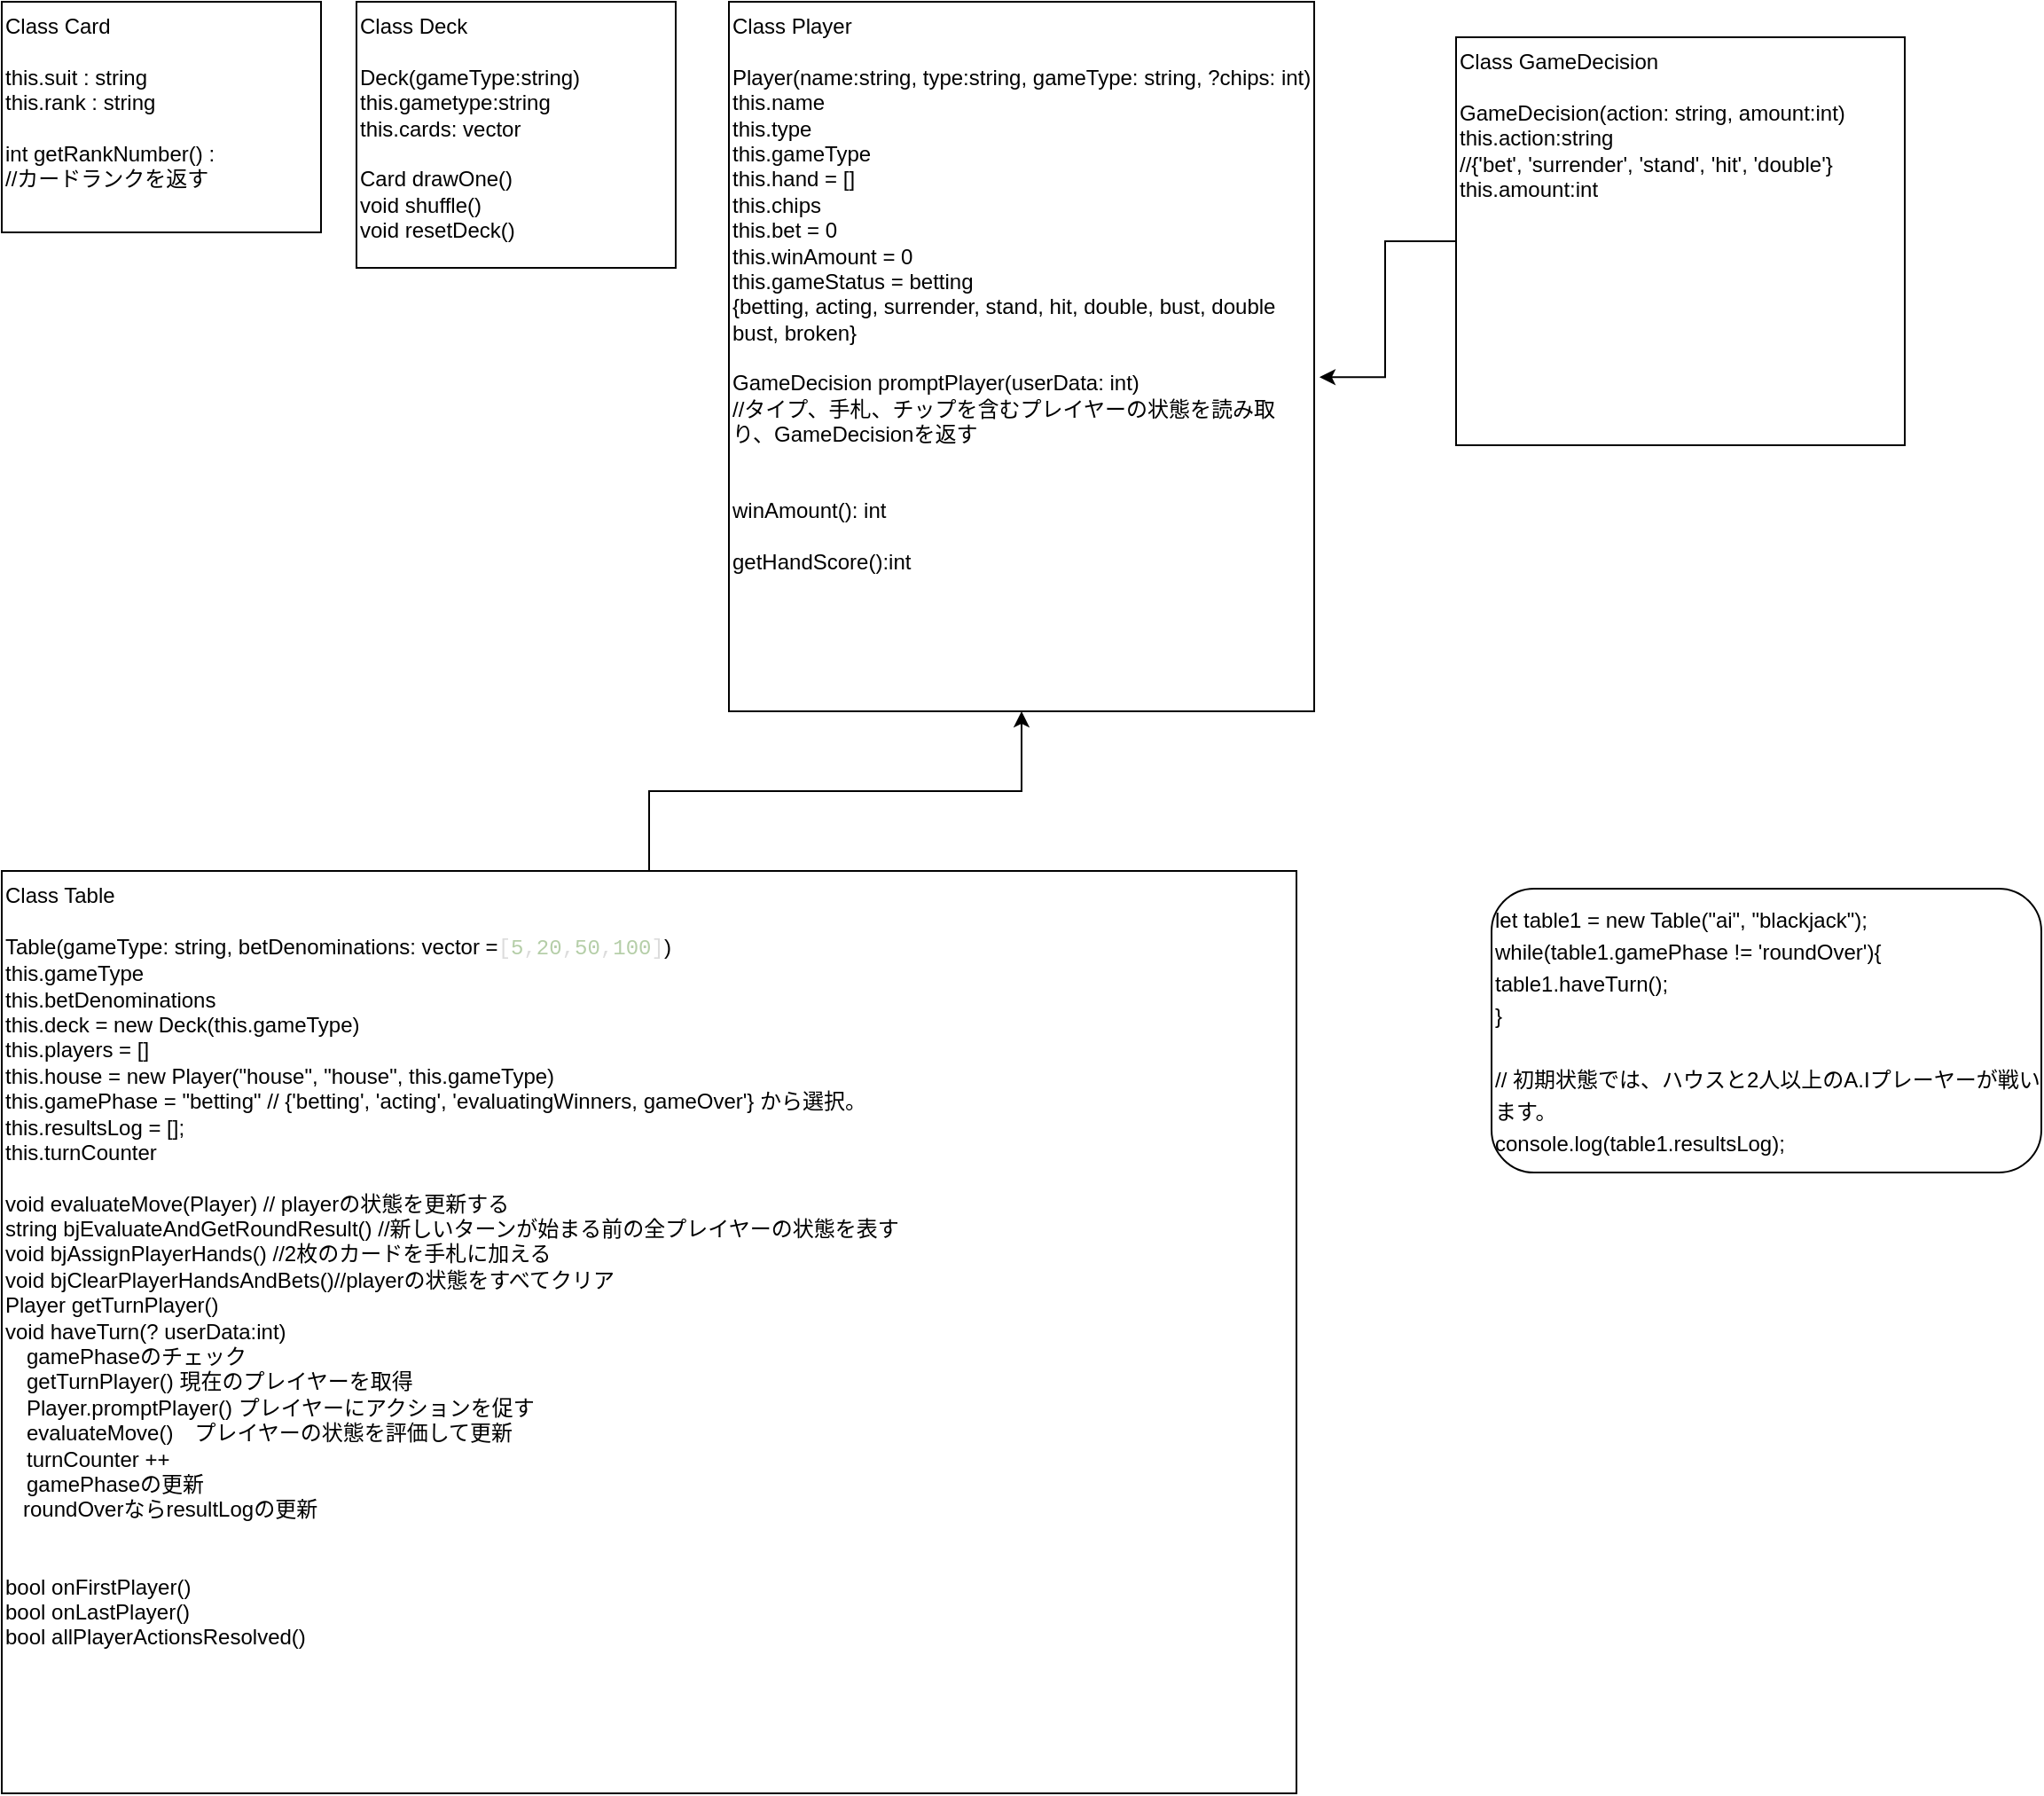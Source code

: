 <mxfile>
    <diagram id="sZUxP7IMYcRehHt-g45I" name="Page-1">
        <mxGraphModel dx="1106" dy="680" grid="1" gridSize="10" guides="1" tooltips="1" connect="1" arrows="1" fold="1" page="1" pageScale="1" pageWidth="827" pageHeight="1169" math="0" shadow="0">
            <root>
                <mxCell id="0"/>
                <mxCell id="1" parent="0"/>
                <mxCell id="2" value="Class Card&lt;br&gt;&lt;br&gt;this.suit : string&lt;br&gt;this.rank : string&lt;br&gt;&lt;br&gt;int getRankNumber() :&amp;nbsp;&lt;br&gt;//カードランクを返す" style="rounded=0;whiteSpace=wrap;html=1;align=left;verticalAlign=top;" parent="1" vertex="1">
                    <mxGeometry x="20" y="50" width="180" height="130" as="geometry"/>
                </mxCell>
                <mxCell id="3" value="Class Deck&lt;br&gt;&lt;br&gt;Deck(gameType:string)&lt;br&gt;this.gametype:string&lt;br&gt;this.cards: vector&lt;br&gt;&lt;br&gt;Card drawOne()&lt;br&gt;void shuffle()&lt;br&gt;void resetDeck()" style="rounded=0;whiteSpace=wrap;html=1;align=left;verticalAlign=top;" parent="1" vertex="1">
                    <mxGeometry x="220" y="50" width="180" height="150" as="geometry"/>
                </mxCell>
                <mxCell id="5" value="Class Player&lt;br&gt;&lt;br&gt;Player(name:string, type:string, gameType: string, ?chips: int)&lt;br&gt;this.name&lt;br&gt;this.type&lt;br&gt;this.gameType&lt;br&gt;this.hand = []&lt;br&gt;this.chips&lt;br&gt;this.bet = 0&lt;br&gt;this.winAmount = 0&lt;br&gt;this.gameStatus = betting&lt;br&gt;{betting, acting, surrender, stand, hit, double, bust, double bust, broken}&lt;br&gt;&lt;br&gt;GameDecision promptPlayer(userData: int) &lt;br&gt;//タイプ、手札、チップを含むプレイヤーの状態を読み取り、GameDecisionを返す&lt;br&gt;&lt;br&gt;&lt;br&gt;winAmount(): int&lt;br&gt;&lt;br&gt;getHandScore():int" style="rounded=0;whiteSpace=wrap;html=1;align=left;verticalAlign=top;" parent="1" vertex="1">
                    <mxGeometry x="430" y="50" width="330" height="400" as="geometry"/>
                </mxCell>
                <mxCell id="10" style="edgeStyle=orthogonalEdgeStyle;rounded=0;orthogonalLoop=1;jettySize=auto;html=1;entryX=1.009;entryY=0.529;entryDx=0;entryDy=0;entryPerimeter=0;" parent="1" source="6" target="5" edge="1">
                    <mxGeometry relative="1" as="geometry"/>
                </mxCell>
                <mxCell id="6" value="Class GameDecision&lt;br&gt;&lt;br&gt;GameDecision(action: string, amount:int)&lt;br&gt;this.action:string &lt;br&gt;//{'bet', 'surrender', 'stand', 'hit', 'double'}&lt;br&gt;this.amount:int" style="rounded=0;whiteSpace=wrap;html=1;align=left;verticalAlign=top;" parent="1" vertex="1">
                    <mxGeometry x="840" y="70" width="253" height="230" as="geometry"/>
                </mxCell>
                <mxCell id="9" style="edgeStyle=orthogonalEdgeStyle;rounded=0;orthogonalLoop=1;jettySize=auto;html=1;entryX=0.5;entryY=1;entryDx=0;entryDy=0;" parent="1" source="7" target="5" edge="1">
                    <mxGeometry relative="1" as="geometry"/>
                </mxCell>
                <mxCell id="7" value="Class Table&lt;br&gt;&lt;br&gt;Table(gameType: string, betDenominations: vector =&lt;span style=&quot;font-family: &amp;#34;menlo&amp;#34; , &amp;#34;monaco&amp;#34; , &amp;#34;courier new&amp;#34; , monospace ; color: rgb(220 , 220 , 220)&quot;&gt;[&lt;/span&gt;&lt;span style=&quot;font-family: &amp;#34;menlo&amp;#34; , &amp;#34;monaco&amp;#34; , &amp;#34;courier new&amp;#34; , monospace ; color: rgb(181 , 206 , 168)&quot;&gt;5&lt;/span&gt;&lt;span style=&quot;font-family: &amp;#34;menlo&amp;#34; , &amp;#34;monaco&amp;#34; , &amp;#34;courier new&amp;#34; , monospace ; color: rgb(220 , 220 , 220)&quot;&gt;,&lt;/span&gt;&lt;span style=&quot;font-family: &amp;#34;menlo&amp;#34; , &amp;#34;monaco&amp;#34; , &amp;#34;courier new&amp;#34; , monospace ; color: rgb(181 , 206 , 168)&quot;&gt;20&lt;/span&gt;&lt;span style=&quot;font-family: &amp;#34;menlo&amp;#34; , &amp;#34;monaco&amp;#34; , &amp;#34;courier new&amp;#34; , monospace ; color: rgb(220 , 220 , 220)&quot;&gt;,&lt;/span&gt;&lt;span style=&quot;font-family: &amp;#34;menlo&amp;#34; , &amp;#34;monaco&amp;#34; , &amp;#34;courier new&amp;#34; , monospace ; color: rgb(181 , 206 , 168)&quot;&gt;50&lt;/span&gt;&lt;span style=&quot;font-family: &amp;#34;menlo&amp;#34; , &amp;#34;monaco&amp;#34; , &amp;#34;courier new&amp;#34; , monospace ; color: rgb(220 , 220 , 220)&quot;&gt;,&lt;/span&gt;&lt;span style=&quot;font-family: &amp;#34;menlo&amp;#34; , &amp;#34;monaco&amp;#34; , &amp;#34;courier new&amp;#34; , monospace ; color: rgb(181 , 206 , 168)&quot;&gt;100&lt;/span&gt;&lt;span style=&quot;font-family: &amp;#34;menlo&amp;#34; , &amp;#34;monaco&amp;#34; , &amp;#34;courier new&amp;#34; , monospace ; color: rgb(220 , 220 , 220)&quot;&gt;]&lt;/span&gt;&lt;span&gt;)&lt;/span&gt;&lt;br&gt;this.gameType&lt;br&gt;this.betDenominations&lt;br&gt;this.deck = new Deck(this.gameType)&lt;br&gt;this.players = []&lt;br&gt;this.house = new Player(&quot;house&quot;, &quot;house&quot;, this.gameType)&lt;br&gt;this.gamePhase = &quot;betting&quot; // {'betting', 'acting', 'evaluatingWinners, gameOver'} から選択。&lt;br&gt;this.resultsLog = [];&lt;br&gt;this.turnCounter&lt;br&gt;&lt;br&gt;void evaluateMove(Player) // playerの状態を更新する&lt;br&gt;string bjEvaluateAndGetRoundResult() //新しいターンが始まる前の全プレイヤーの状態を表す&lt;br&gt;void bjAssignPlayerHands() //2枚のカードを手札に加える&lt;br&gt;void bjClearPlayerHandsAndBets()//playerの状態をすべてクリア&lt;br&gt;Player getTurnPlayer()&lt;br&gt;void haveTurn(? userData:int)&amp;nbsp;&lt;br&gt;　gamePhaseのチェック&lt;br&gt;　getTurnPlayer() 現在のプレイヤーを取得&lt;br&gt;　Player.promptPlayer() プレイヤーにアクションを促す&lt;br&gt;　evaluateMove()　プレイヤーの状態を評価して更新&lt;br&gt;　turnCounter ++&lt;br&gt;　gamePhaseの更新&lt;br&gt;&amp;nbsp; &amp;nbsp;roundOverならresultLogの更新&lt;br&gt;&amp;nbsp;&lt;br&gt;&lt;br&gt;bool onFirstPlayer()&lt;br&gt;bool onLastPlayer()&lt;br&gt;bool allPlayerActionsResolved()" style="rounded=0;whiteSpace=wrap;html=1;align=left;verticalAlign=top;" parent="1" vertex="1">
                    <mxGeometry x="20" y="540" width="730" height="520" as="geometry"/>
                </mxCell>
                <mxCell id="11" value="&lt;div style=&quot;line-height: 18px&quot;&gt;&lt;div&gt;let table1 = new Table(&quot;ai&quot;, &quot;blackjack&quot;);&lt;/div&gt;&lt;div&gt;while(table1.gamePhase != 'roundOver'){&lt;/div&gt;&lt;div&gt;    table1.haveTurn();&lt;/div&gt;&lt;div&gt;}&lt;/div&gt;&lt;br&gt;&lt;div&gt;// 初期状態では、ハウスと2人以上のA.Iプレーヤーが戦います。&lt;/div&gt;&lt;div&gt;console.log(table1.resultsLog);&lt;/div&gt;&lt;/div&gt;" style="rounded=1;whiteSpace=wrap;html=1;align=left;" parent="1" vertex="1">
                    <mxGeometry x="860" y="550" width="310" height="160" as="geometry"/>
                </mxCell>
            </root>
        </mxGraphModel>
    </diagram>
</mxfile>